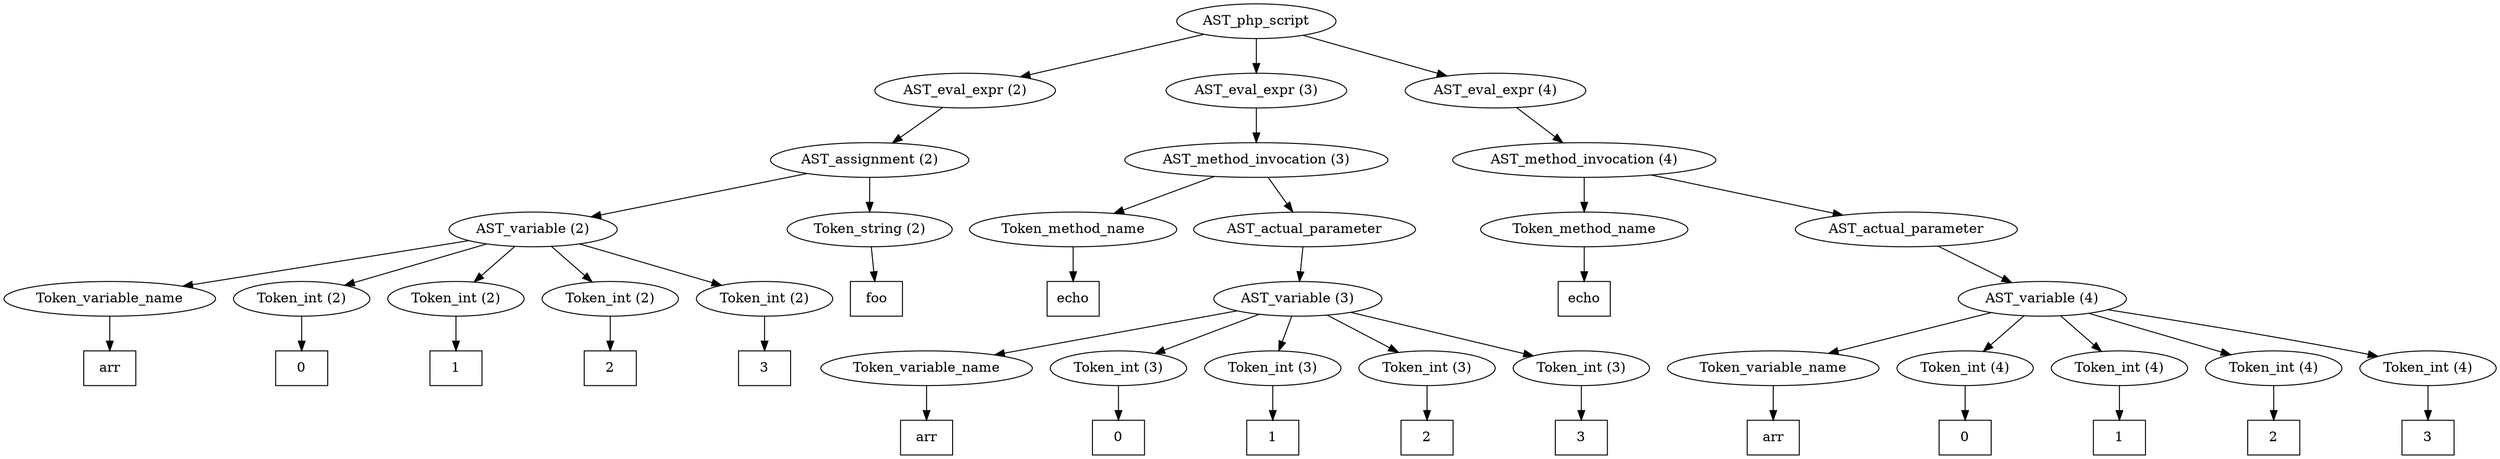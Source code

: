 /*
 * AST in dot format generated by phc -- the PHP compiler
 */

digraph AST {
node_0 [label="AST_php_script"];
node_1 [label="AST_eval_expr (2)"];
node_2 [label="AST_assignment (2)"];
node_3 [label="AST_variable (2)"];
node_4 [label="Token_variable_name"];
node_5 [label="arr", shape=box]
node_4 -> node_5;
node_6 [label="Token_int (2)"];
node_7 [label="0", shape=box]
node_6 -> node_7;
node_8 [label="Token_int (2)"];
node_9 [label="1", shape=box]
node_8 -> node_9;
node_10 [label="Token_int (2)"];
node_11 [label="2", shape=box]
node_10 -> node_11;
node_12 [label="Token_int (2)"];
node_13 [label="3", shape=box]
node_12 -> node_13;
node_3 -> node_12;
node_3 -> node_10;
node_3 -> node_8;
node_3 -> node_6;
node_3 -> node_4;
node_14 [label="Token_string (2)"];
node_15 [label="foo", shape=box]
node_14 -> node_15;
node_2 -> node_14;
node_2 -> node_3;
node_1 -> node_2;
node_16 [label="AST_eval_expr (3)"];
node_17 [label="AST_method_invocation (3)"];
node_18 [label="Token_method_name"];
node_19 [label="echo", shape=box]
node_18 -> node_19;
node_20 [label="AST_actual_parameter"];
node_21 [label="AST_variable (3)"];
node_22 [label="Token_variable_name"];
node_23 [label="arr", shape=box]
node_22 -> node_23;
node_24 [label="Token_int (3)"];
node_25 [label="0", shape=box]
node_24 -> node_25;
node_26 [label="Token_int (3)"];
node_27 [label="1", shape=box]
node_26 -> node_27;
node_28 [label="Token_int (3)"];
node_29 [label="2", shape=box]
node_28 -> node_29;
node_30 [label="Token_int (3)"];
node_31 [label="3", shape=box]
node_30 -> node_31;
node_21 -> node_30;
node_21 -> node_28;
node_21 -> node_26;
node_21 -> node_24;
node_21 -> node_22;
node_20 -> node_21;
node_17 -> node_20;
node_17 -> node_18;
node_16 -> node_17;
node_32 [label="AST_eval_expr (4)"];
node_33 [label="AST_method_invocation (4)"];
node_34 [label="Token_method_name"];
node_35 [label="echo", shape=box]
node_34 -> node_35;
node_36 [label="AST_actual_parameter"];
node_37 [label="AST_variable (4)"];
node_38 [label="Token_variable_name"];
node_39 [label="arr", shape=box]
node_38 -> node_39;
node_40 [label="Token_int (4)"];
node_41 [label="0", shape=box]
node_40 -> node_41;
node_42 [label="Token_int (4)"];
node_43 [label="1", shape=box]
node_42 -> node_43;
node_44 [label="Token_int (4)"];
node_45 [label="2", shape=box]
node_44 -> node_45;
node_46 [label="Token_int (4)"];
node_47 [label="3", shape=box]
node_46 -> node_47;
node_37 -> node_46;
node_37 -> node_44;
node_37 -> node_42;
node_37 -> node_40;
node_37 -> node_38;
node_36 -> node_37;
node_33 -> node_36;
node_33 -> node_34;
node_32 -> node_33;
node_0 -> node_32;
node_0 -> node_16;
node_0 -> node_1;
}
